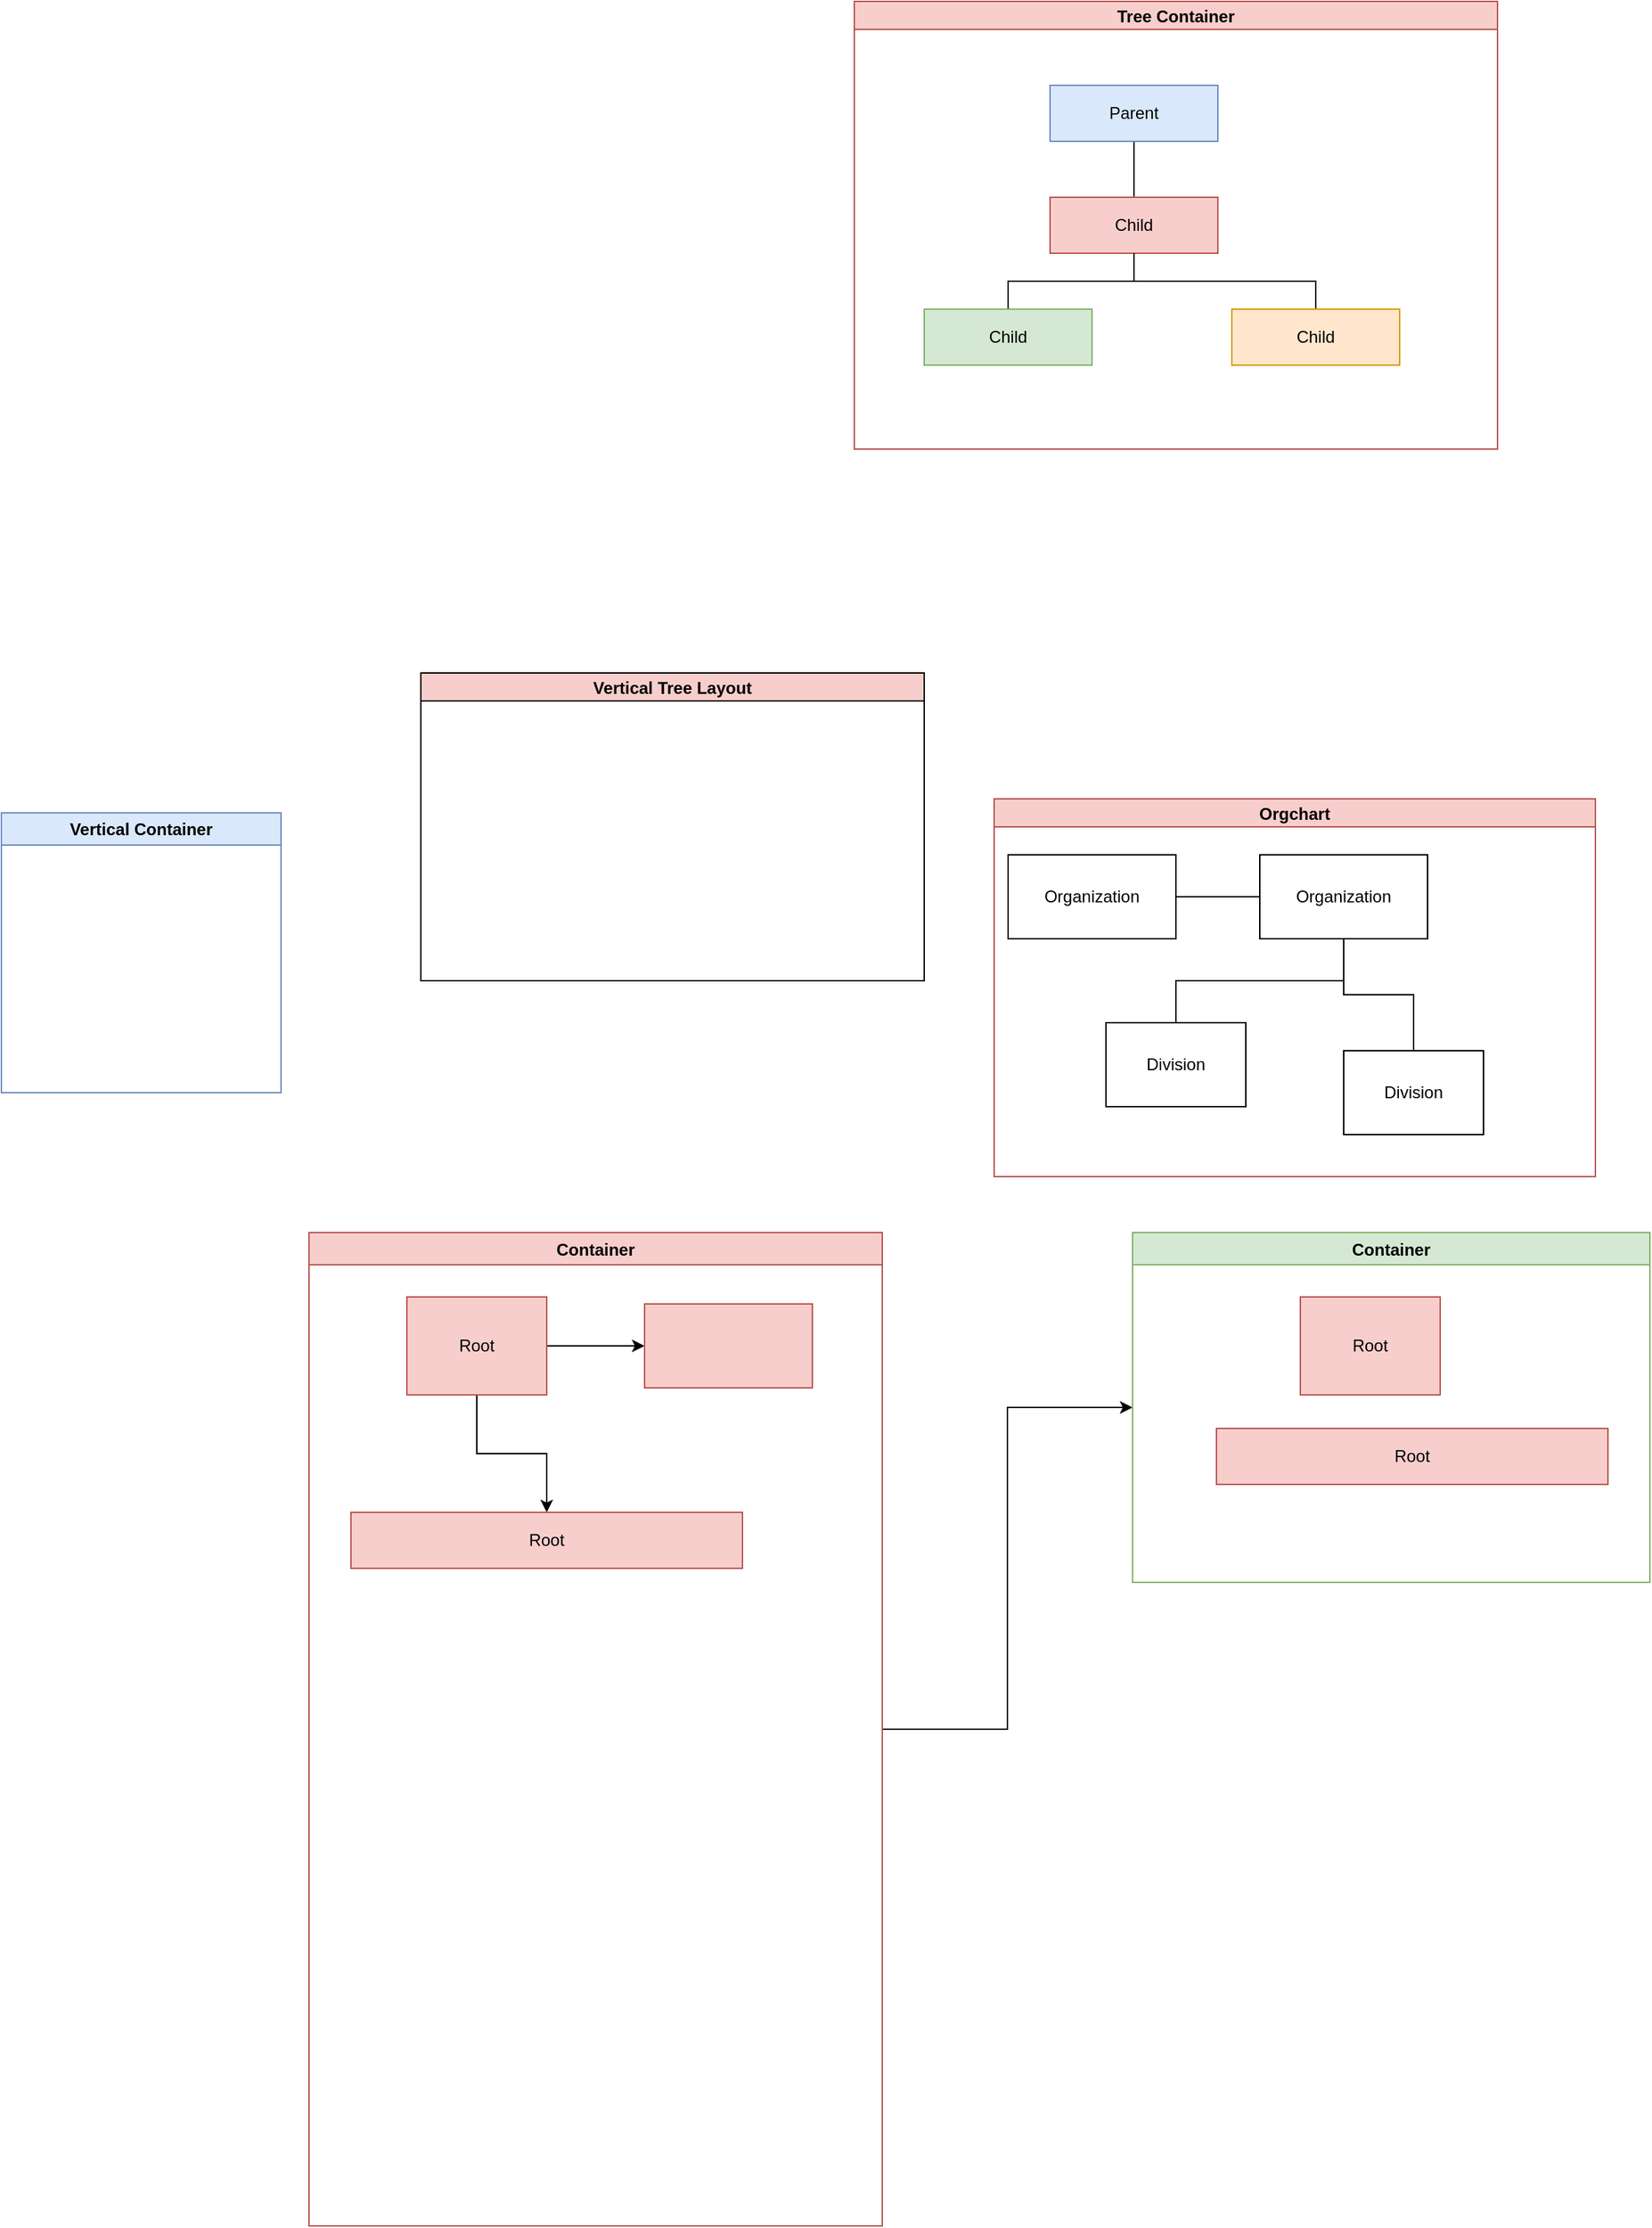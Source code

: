<mxfile version="22.0.4" type="github">
  <diagram name="Page-1" id="efa7a0a1-bf9b-a30e-e6df-94a7791c09e9">
    <mxGraphModel dx="1407" dy="3196" grid="1" gridSize="10" guides="1" tooltips="1" connect="1" arrows="1" fold="1" page="1" pageScale="1" pageWidth="826" pageHeight="1169" background="none" math="0" shadow="0">
      <root>
        <mxCell id="0" />
        <mxCell id="1" parent="0" />
        <mxCell id="5H0BJzfYB0tOyBkuScs_-123" value="Vertical Tree Layout" style="swimlane;startSize=20;horizontal=1;childLayout=treeLayout;horizontalTree=0;resizable=0;containerType=tree;fontSize=12;fillColor=#f8cecc;strokeColor=default;fillStyle=auto;gradientColor=none;swimlaneFillColor=default;" parent="1" vertex="1">
          <mxGeometry x="360" y="-1050" width="360" height="220" as="geometry" />
        </mxCell>
        <mxCell id="5H0BJzfYB0tOyBkuScs_-129" value="Orgchart" style="swimlane;startSize=20;horizontal=1;containerType=tree;newEdgeStyle={&quot;edgeStyle&quot;:&quot;elbowEdgeStyle&quot;,&quot;startArrow&quot;:&quot;none&quot;,&quot;endArrow&quot;:&quot;none&quot;};fillColor=#f8cecc;strokeColor=#b85450;" parent="1" vertex="1">
          <mxGeometry x="770" y="-960" width="430" height="270" as="geometry">
            <mxRectangle x="770" y="-330" width="90" height="30" as="alternateBounds" />
          </mxGeometry>
        </mxCell>
        <mxCell id="5H0BJzfYB0tOyBkuScs_-130" value="" style="edgeStyle=elbowEdgeStyle;elbow=vertical;sourcePerimeterSpacing=0;targetPerimeterSpacing=0;startArrow=none;endArrow=none;rounded=0;curved=0;" parent="5H0BJzfYB0tOyBkuScs_-129" source="5H0BJzfYB0tOyBkuScs_-132" target="5H0BJzfYB0tOyBkuScs_-133" edge="1">
          <mxGeometry relative="1" as="geometry" />
        </mxCell>
        <mxCell id="5H0BJzfYB0tOyBkuScs_-131" value="" style="edgeStyle=elbowEdgeStyle;elbow=vertical;sourcePerimeterSpacing=0;targetPerimeterSpacing=0;startArrow=none;endArrow=none;rounded=0;curved=0;" parent="5H0BJzfYB0tOyBkuScs_-129" source="5H0BJzfYB0tOyBkuScs_-132" target="5H0BJzfYB0tOyBkuScs_-134" edge="1">
          <mxGeometry relative="1" as="geometry" />
        </mxCell>
        <UserObject label="Organization" treeRoot="1" id="5H0BJzfYB0tOyBkuScs_-132">
          <mxCell style="whiteSpace=wrap;html=1;align=center;treeFolding=1;treeMoving=1;newEdgeStyle={&quot;edgeStyle&quot;:&quot;elbowEdgeStyle&quot;,&quot;startArrow&quot;:&quot;none&quot;,&quot;endArrow&quot;:&quot;none&quot;};" parent="5H0BJzfYB0tOyBkuScs_-129" vertex="1">
            <mxGeometry x="190" y="40" width="120" height="60" as="geometry" />
          </mxCell>
        </UserObject>
        <mxCell id="5H0BJzfYB0tOyBkuScs_-133" value="Division" style="whiteSpace=wrap;html=1;align=center;verticalAlign=middle;treeFolding=1;treeMoving=1;newEdgeStyle={&quot;edgeStyle&quot;:&quot;elbowEdgeStyle&quot;,&quot;startArrow&quot;:&quot;none&quot;,&quot;endArrow&quot;:&quot;none&quot;};" parent="5H0BJzfYB0tOyBkuScs_-129" vertex="1">
          <mxGeometry x="80" y="160" width="100" height="60" as="geometry" />
        </mxCell>
        <mxCell id="5H0BJzfYB0tOyBkuScs_-134" value="Division" style="whiteSpace=wrap;html=1;align=center;verticalAlign=middle;treeFolding=1;treeMoving=1;newEdgeStyle={&quot;edgeStyle&quot;:&quot;elbowEdgeStyle&quot;,&quot;startArrow&quot;:&quot;none&quot;,&quot;endArrow&quot;:&quot;none&quot;};" parent="5H0BJzfYB0tOyBkuScs_-129" vertex="1">
          <mxGeometry x="250" y="180" width="100" height="60" as="geometry" />
        </mxCell>
        <mxCell id="1rMBnPt9_JaYMeLjTqfa-63" value="" style="edgeStyle=elbowEdgeStyle;rounded=0;orthogonalLoop=1;jettySize=auto;html=1;elbow=horizontal;startArrow=none;endArrow=none;" edge="1" source="5H0BJzfYB0tOyBkuScs_-132" target="1rMBnPt9_JaYMeLjTqfa-64" parent="5H0BJzfYB0tOyBkuScs_-129">
          <mxGeometry relative="1" as="geometry" />
        </mxCell>
        <UserObject label="Organization" treeRoot="1" id="1rMBnPt9_JaYMeLjTqfa-64">
          <mxCell style="whiteSpace=wrap;html=1;align=center;treeFolding=1;treeMoving=1;newEdgeStyle={&quot;edgeStyle&quot;:&quot;elbowEdgeStyle&quot;,&quot;startArrow&quot;:&quot;none&quot;,&quot;endArrow&quot;:&quot;none&quot;};" vertex="1" parent="5H0BJzfYB0tOyBkuScs_-129">
            <mxGeometry x="10" y="40" width="120" height="60" as="geometry" />
          </mxCell>
        </UserObject>
        <mxCell id="1rMBnPt9_JaYMeLjTqfa-53" value="" style="edgeStyle=orthogonalEdgeStyle;rounded=0;orthogonalLoop=1;jettySize=auto;html=1;" edge="1" parent="1" source="5H0BJzfYB0tOyBkuScs_-147" target="1rMBnPt9_JaYMeLjTqfa-50">
          <mxGeometry relative="1" as="geometry" />
        </mxCell>
        <mxCell id="5H0BJzfYB0tOyBkuScs_-147" value="Container" style="swimlane;fillColor=#f8cecc;strokeColor=#b85450;" parent="1" vertex="1">
          <mxGeometry x="280" y="-650" width="410" height="710" as="geometry">
            <mxRectangle x="280" y="-800" width="100" height="30" as="alternateBounds" />
          </mxGeometry>
        </mxCell>
        <mxCell id="1rMBnPt9_JaYMeLjTqfa-66" value="" style="edgeStyle=orthogonalEdgeStyle;rounded=0;orthogonalLoop=1;jettySize=auto;html=1;" edge="1" parent="5H0BJzfYB0tOyBkuScs_-147" source="5H0BJzfYB0tOyBkuScs_-124" target="1rMBnPt9_JaYMeLjTqfa-65">
          <mxGeometry relative="1" as="geometry" />
        </mxCell>
        <mxCell id="1rMBnPt9_JaYMeLjTqfa-67" value="" style="edgeStyle=orthogonalEdgeStyle;rounded=0;orthogonalLoop=1;jettySize=auto;html=1;" edge="1" parent="5H0BJzfYB0tOyBkuScs_-147" source="5H0BJzfYB0tOyBkuScs_-124" target="1rMBnPt9_JaYMeLjTqfa-12">
          <mxGeometry relative="1" as="geometry" />
        </mxCell>
        <mxCell id="5H0BJzfYB0tOyBkuScs_-124" value="Root" style="whiteSpace=wrap;html=1;fillColor=#f8cecc;strokeColor=#b85450;" parent="5H0BJzfYB0tOyBkuScs_-147" vertex="1">
          <mxGeometry x="70" y="46" width="100" height="70" as="geometry" />
        </mxCell>
        <mxCell id="1rMBnPt9_JaYMeLjTqfa-12" value="Root" style="whiteSpace=wrap;html=1;fillColor=#f8cecc;strokeColor=#b85450;" vertex="1" parent="5H0BJzfYB0tOyBkuScs_-147">
          <mxGeometry x="30" y="200" width="280" height="40" as="geometry" />
        </mxCell>
        <mxCell id="1rMBnPt9_JaYMeLjTqfa-65" value="" style="whiteSpace=wrap;html=1;fillColor=#f8cecc;strokeColor=#b85450;" vertex="1" parent="5H0BJzfYB0tOyBkuScs_-147">
          <mxGeometry x="240" y="51" width="120" height="60" as="geometry" />
        </mxCell>
        <mxCell id="1rMBnPt9_JaYMeLjTqfa-50" value="Container" style="swimlane;fillColor=#d5e8d4;strokeColor=#82b366;gradientColor=none;swimlaneFillColor=none;shadow=0;rounded=0;glass=0;absoluteArcSize=0;noLabel=0;snapToPoint=0;fixDash=0;" vertex="1" parent="1">
          <mxGeometry x="869" y="-650" width="370" height="250" as="geometry">
            <mxRectangle x="280" y="-800" width="100" height="30" as="alternateBounds" />
          </mxGeometry>
        </mxCell>
        <mxCell id="1rMBnPt9_JaYMeLjTqfa-51" value="Root" style="whiteSpace=wrap;html=1;fillColor=#f8cecc;strokeColor=#b85450;" vertex="1" parent="1rMBnPt9_JaYMeLjTqfa-50">
          <mxGeometry x="120" y="46" width="100" height="70" as="geometry" />
        </mxCell>
        <mxCell id="1rMBnPt9_JaYMeLjTqfa-52" value="Root" style="whiteSpace=wrap;html=1;fillColor=#f8cecc;strokeColor=#b85450;" vertex="1" parent="1rMBnPt9_JaYMeLjTqfa-50">
          <mxGeometry x="60" y="140" width="280" height="40" as="geometry" />
        </mxCell>
        <mxCell id="1rMBnPt9_JaYMeLjTqfa-54" value="Vertical Container" style="swimlane;whiteSpace=wrap;html=1;fillColor=#dae8fc;strokeColor=#6c8ebf;" vertex="1" parent="1">
          <mxGeometry x="60" y="-950" width="200" height="200" as="geometry" />
        </mxCell>
        <mxCell id="1rMBnPt9_JaYMeLjTqfa-55" value="Tree Container" style="swimlane;startSize=20;horizontal=1;containerType=tree;fillColor=#f8cecc;strokeColor=#b85450;" vertex="1" parent="1">
          <mxGeometry x="670" y="-1530" width="460" height="320" as="geometry">
            <mxRectangle x="670" y="-1530" width="120" height="30" as="alternateBounds" />
          </mxGeometry>
        </mxCell>
        <mxCell id="1rMBnPt9_JaYMeLjTqfa-56" value="" style="edgeStyle=elbowEdgeStyle;elbow=vertical;sourcePerimeterSpacing=0;targetPerimeterSpacing=0;startArrow=none;endArrow=none;rounded=0;curved=0;" edge="1" parent="1rMBnPt9_JaYMeLjTqfa-55" source="1rMBnPt9_JaYMeLjTqfa-57" target="1rMBnPt9_JaYMeLjTqfa-58">
          <mxGeometry relative="1" as="geometry" />
        </mxCell>
        <mxCell id="1rMBnPt9_JaYMeLjTqfa-57" value="Parent" style="whiteSpace=wrap;html=1;treeFolding=1;treeMoving=1;newEdgeStyle={&quot;edgeStyle&quot;:&quot;elbowEdgeStyle&quot;,&quot;startArrow&quot;:&quot;none&quot;,&quot;endArrow&quot;:&quot;none&quot;};fillColor=#dae8fc;strokeColor=#6c8ebf;" vertex="1" parent="1rMBnPt9_JaYMeLjTqfa-55">
          <mxGeometry x="140" y="60" width="120" height="40" as="geometry" />
        </mxCell>
        <mxCell id="1rMBnPt9_JaYMeLjTqfa-58" value="Child" style="whiteSpace=wrap;html=1;treeFolding=1;treeMoving=1;newEdgeStyle={&quot;edgeStyle&quot;:&quot;elbowEdgeStyle&quot;,&quot;startArrow&quot;:&quot;none&quot;,&quot;endArrow&quot;:&quot;none&quot;};fillColor=#f8cecc;strokeColor=#b85450;" vertex="1" parent="1rMBnPt9_JaYMeLjTqfa-55">
          <mxGeometry x="140" y="140" width="120" height="40" as="geometry" />
        </mxCell>
        <mxCell id="1rMBnPt9_JaYMeLjTqfa-59" value="" style="edgeStyle=elbowEdgeStyle;elbow=vertical;sourcePerimeterSpacing=0;targetPerimeterSpacing=0;startArrow=none;endArrow=none;rounded=0;curved=0;" edge="1" target="1rMBnPt9_JaYMeLjTqfa-60" source="1rMBnPt9_JaYMeLjTqfa-58" parent="1rMBnPt9_JaYMeLjTqfa-55">
          <mxGeometry relative="1" as="geometry">
            <mxPoint x="870" y="-1430" as="sourcePoint" />
          </mxGeometry>
        </mxCell>
        <mxCell id="1rMBnPt9_JaYMeLjTqfa-60" value="Child" style="whiteSpace=wrap;html=1;treeFolding=1;treeMoving=1;newEdgeStyle={&quot;edgeStyle&quot;:&quot;elbowEdgeStyle&quot;,&quot;startArrow&quot;:&quot;none&quot;,&quot;endArrow&quot;:&quot;none&quot;};fillColor=#d5e8d4;strokeColor=#82b366;" vertex="1" parent="1rMBnPt9_JaYMeLjTqfa-55">
          <mxGeometry x="50" y="220" width="120" height="40" as="geometry" />
        </mxCell>
        <mxCell id="1rMBnPt9_JaYMeLjTqfa-61" value="" style="edgeStyle=elbowEdgeStyle;elbow=vertical;sourcePerimeterSpacing=0;targetPerimeterSpacing=0;startArrow=none;endArrow=none;rounded=0;curved=0;" edge="1" target="1rMBnPt9_JaYMeLjTqfa-62" source="1rMBnPt9_JaYMeLjTqfa-58" parent="1rMBnPt9_JaYMeLjTqfa-55">
          <mxGeometry relative="1" as="geometry">
            <mxPoint x="870" y="-1350" as="sourcePoint" />
          </mxGeometry>
        </mxCell>
        <mxCell id="1rMBnPt9_JaYMeLjTqfa-62" value="Child" style="whiteSpace=wrap;html=1;treeFolding=1;treeMoving=1;newEdgeStyle={&quot;edgeStyle&quot;:&quot;elbowEdgeStyle&quot;,&quot;startArrow&quot;:&quot;none&quot;,&quot;endArrow&quot;:&quot;none&quot;};fillColor=#ffe6cc;strokeColor=#d79b00;" vertex="1" parent="1rMBnPt9_JaYMeLjTqfa-55">
          <mxGeometry x="270" y="220" width="120" height="40" as="geometry" />
        </mxCell>
      </root>
    </mxGraphModel>
  </diagram>
</mxfile>
